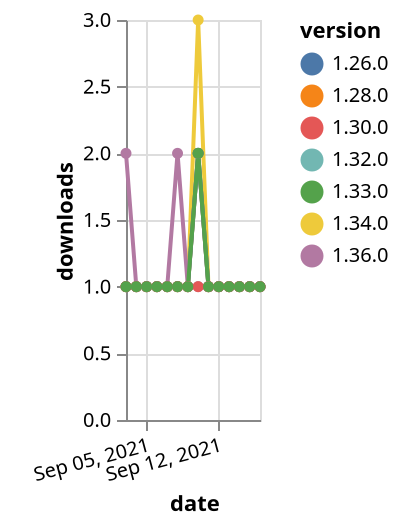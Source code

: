 {"$schema": "https://vega.github.io/schema/vega-lite/v5.json", "description": "A simple bar chart with embedded data.", "data": {"values": [{"date": "2021-09-03", "total": 167, "delta": 1, "version": "1.34.0"}, {"date": "2021-09-04", "total": 168, "delta": 1, "version": "1.34.0"}, {"date": "2021-09-05", "total": 169, "delta": 1, "version": "1.34.0"}, {"date": "2021-09-06", "total": 170, "delta": 1, "version": "1.34.0"}, {"date": "2021-09-07", "total": 171, "delta": 1, "version": "1.34.0"}, {"date": "2021-09-08", "total": 172, "delta": 1, "version": "1.34.0"}, {"date": "2021-09-09", "total": 173, "delta": 1, "version": "1.34.0"}, {"date": "2021-09-10", "total": 176, "delta": 3, "version": "1.34.0"}, {"date": "2021-09-11", "total": 177, "delta": 1, "version": "1.34.0"}, {"date": "2021-09-12", "total": 178, "delta": 1, "version": "1.34.0"}, {"date": "2021-09-13", "total": 179, "delta": 1, "version": "1.34.0"}, {"date": "2021-09-14", "total": 180, "delta": 1, "version": "1.34.0"}, {"date": "2021-09-15", "total": 181, "delta": 1, "version": "1.34.0"}, {"date": "2021-09-16", "total": 182, "delta": 1, "version": "1.34.0"}, {"date": "2021-09-03", "total": 140, "delta": 1, "version": "1.32.0"}, {"date": "2021-09-04", "total": 141, "delta": 1, "version": "1.32.0"}, {"date": "2021-09-05", "total": 142, "delta": 1, "version": "1.32.0"}, {"date": "2021-09-06", "total": 143, "delta": 1, "version": "1.32.0"}, {"date": "2021-09-07", "total": 144, "delta": 1, "version": "1.32.0"}, {"date": "2021-09-08", "total": 145, "delta": 1, "version": "1.32.0"}, {"date": "2021-09-09", "total": 146, "delta": 1, "version": "1.32.0"}, {"date": "2021-09-10", "total": 148, "delta": 2, "version": "1.32.0"}, {"date": "2021-09-11", "total": 149, "delta": 1, "version": "1.32.0"}, {"date": "2021-09-12", "total": 150, "delta": 1, "version": "1.32.0"}, {"date": "2021-09-13", "total": 151, "delta": 1, "version": "1.32.0"}, {"date": "2021-09-14", "total": 152, "delta": 1, "version": "1.32.0"}, {"date": "2021-09-15", "total": 153, "delta": 1, "version": "1.32.0"}, {"date": "2021-09-16", "total": 154, "delta": 1, "version": "1.32.0"}, {"date": "2021-09-03", "total": 282, "delta": 1, "version": "1.28.0"}, {"date": "2021-09-04", "total": 283, "delta": 1, "version": "1.28.0"}, {"date": "2021-09-05", "total": 284, "delta": 1, "version": "1.28.0"}, {"date": "2021-09-06", "total": 285, "delta": 1, "version": "1.28.0"}, {"date": "2021-09-07", "total": 286, "delta": 1, "version": "1.28.0"}, {"date": "2021-09-08", "total": 287, "delta": 1, "version": "1.28.0"}, {"date": "2021-09-09", "total": 288, "delta": 1, "version": "1.28.0"}, {"date": "2021-09-10", "total": 290, "delta": 2, "version": "1.28.0"}, {"date": "2021-09-11", "total": 291, "delta": 1, "version": "1.28.0"}, {"date": "2021-09-12", "total": 292, "delta": 1, "version": "1.28.0"}, {"date": "2021-09-13", "total": 293, "delta": 1, "version": "1.28.0"}, {"date": "2021-09-14", "total": 294, "delta": 1, "version": "1.28.0"}, {"date": "2021-09-15", "total": 295, "delta": 1, "version": "1.28.0"}, {"date": "2021-09-16", "total": 296, "delta": 1, "version": "1.28.0"}, {"date": "2021-09-03", "total": 209, "delta": 1, "version": "1.26.0"}, {"date": "2021-09-04", "total": 210, "delta": 1, "version": "1.26.0"}, {"date": "2021-09-05", "total": 211, "delta": 1, "version": "1.26.0"}, {"date": "2021-09-06", "total": 212, "delta": 1, "version": "1.26.0"}, {"date": "2021-09-07", "total": 213, "delta": 1, "version": "1.26.0"}, {"date": "2021-09-08", "total": 214, "delta": 1, "version": "1.26.0"}, {"date": "2021-09-09", "total": 215, "delta": 1, "version": "1.26.0"}, {"date": "2021-09-10", "total": 217, "delta": 2, "version": "1.26.0"}, {"date": "2021-09-11", "total": 218, "delta": 1, "version": "1.26.0"}, {"date": "2021-09-12", "total": 219, "delta": 1, "version": "1.26.0"}, {"date": "2021-09-13", "total": 220, "delta": 1, "version": "1.26.0"}, {"date": "2021-09-14", "total": 221, "delta": 1, "version": "1.26.0"}, {"date": "2021-09-15", "total": 222, "delta": 1, "version": "1.26.0"}, {"date": "2021-09-16", "total": 223, "delta": 1, "version": "1.26.0"}, {"date": "2021-09-03", "total": 116, "delta": 2, "version": "1.36.0"}, {"date": "2021-09-04", "total": 117, "delta": 1, "version": "1.36.0"}, {"date": "2021-09-05", "total": 118, "delta": 1, "version": "1.36.0"}, {"date": "2021-09-06", "total": 119, "delta": 1, "version": "1.36.0"}, {"date": "2021-09-07", "total": 120, "delta": 1, "version": "1.36.0"}, {"date": "2021-09-08", "total": 122, "delta": 2, "version": "1.36.0"}, {"date": "2021-09-09", "total": 123, "delta": 1, "version": "1.36.0"}, {"date": "2021-09-10", "total": 124, "delta": 1, "version": "1.36.0"}, {"date": "2021-09-11", "total": 125, "delta": 1, "version": "1.36.0"}, {"date": "2021-09-12", "total": 126, "delta": 1, "version": "1.36.0"}, {"date": "2021-09-13", "total": 127, "delta": 1, "version": "1.36.0"}, {"date": "2021-09-14", "total": 128, "delta": 1, "version": "1.36.0"}, {"date": "2021-09-15", "total": 129, "delta": 1, "version": "1.36.0"}, {"date": "2021-09-16", "total": 130, "delta": 1, "version": "1.36.0"}, {"date": "2021-09-03", "total": 169, "delta": 1, "version": "1.30.0"}, {"date": "2021-09-04", "total": 170, "delta": 1, "version": "1.30.0"}, {"date": "2021-09-05", "total": 171, "delta": 1, "version": "1.30.0"}, {"date": "2021-09-06", "total": 172, "delta": 1, "version": "1.30.0"}, {"date": "2021-09-07", "total": 173, "delta": 1, "version": "1.30.0"}, {"date": "2021-09-08", "total": 174, "delta": 1, "version": "1.30.0"}, {"date": "2021-09-09", "total": 175, "delta": 1, "version": "1.30.0"}, {"date": "2021-09-10", "total": 176, "delta": 1, "version": "1.30.0"}, {"date": "2021-09-11", "total": 177, "delta": 1, "version": "1.30.0"}, {"date": "2021-09-12", "total": 178, "delta": 1, "version": "1.30.0"}, {"date": "2021-09-13", "total": 179, "delta": 1, "version": "1.30.0"}, {"date": "2021-09-14", "total": 180, "delta": 1, "version": "1.30.0"}, {"date": "2021-09-15", "total": 181, "delta": 1, "version": "1.30.0"}, {"date": "2021-09-16", "total": 182, "delta": 1, "version": "1.30.0"}, {"date": "2021-09-03", "total": 139, "delta": 1, "version": "1.33.0"}, {"date": "2021-09-04", "total": 140, "delta": 1, "version": "1.33.0"}, {"date": "2021-09-05", "total": 141, "delta": 1, "version": "1.33.0"}, {"date": "2021-09-06", "total": 142, "delta": 1, "version": "1.33.0"}, {"date": "2021-09-07", "total": 143, "delta": 1, "version": "1.33.0"}, {"date": "2021-09-08", "total": 144, "delta": 1, "version": "1.33.0"}, {"date": "2021-09-09", "total": 145, "delta": 1, "version": "1.33.0"}, {"date": "2021-09-10", "total": 147, "delta": 2, "version": "1.33.0"}, {"date": "2021-09-11", "total": 148, "delta": 1, "version": "1.33.0"}, {"date": "2021-09-12", "total": 149, "delta": 1, "version": "1.33.0"}, {"date": "2021-09-13", "total": 150, "delta": 1, "version": "1.33.0"}, {"date": "2021-09-14", "total": 151, "delta": 1, "version": "1.33.0"}, {"date": "2021-09-15", "total": 152, "delta": 1, "version": "1.33.0"}, {"date": "2021-09-16", "total": 153, "delta": 1, "version": "1.33.0"}]}, "width": "container", "mark": {"type": "line", "point": {"filled": true}}, "encoding": {"x": {"field": "date", "type": "temporal", "timeUnit": "yearmonthdate", "title": "date", "axis": {"labelAngle": -15}}, "y": {"field": "delta", "type": "quantitative", "title": "downloads"}, "color": {"field": "version", "type": "nominal"}, "tooltip": {"field": "delta"}}}